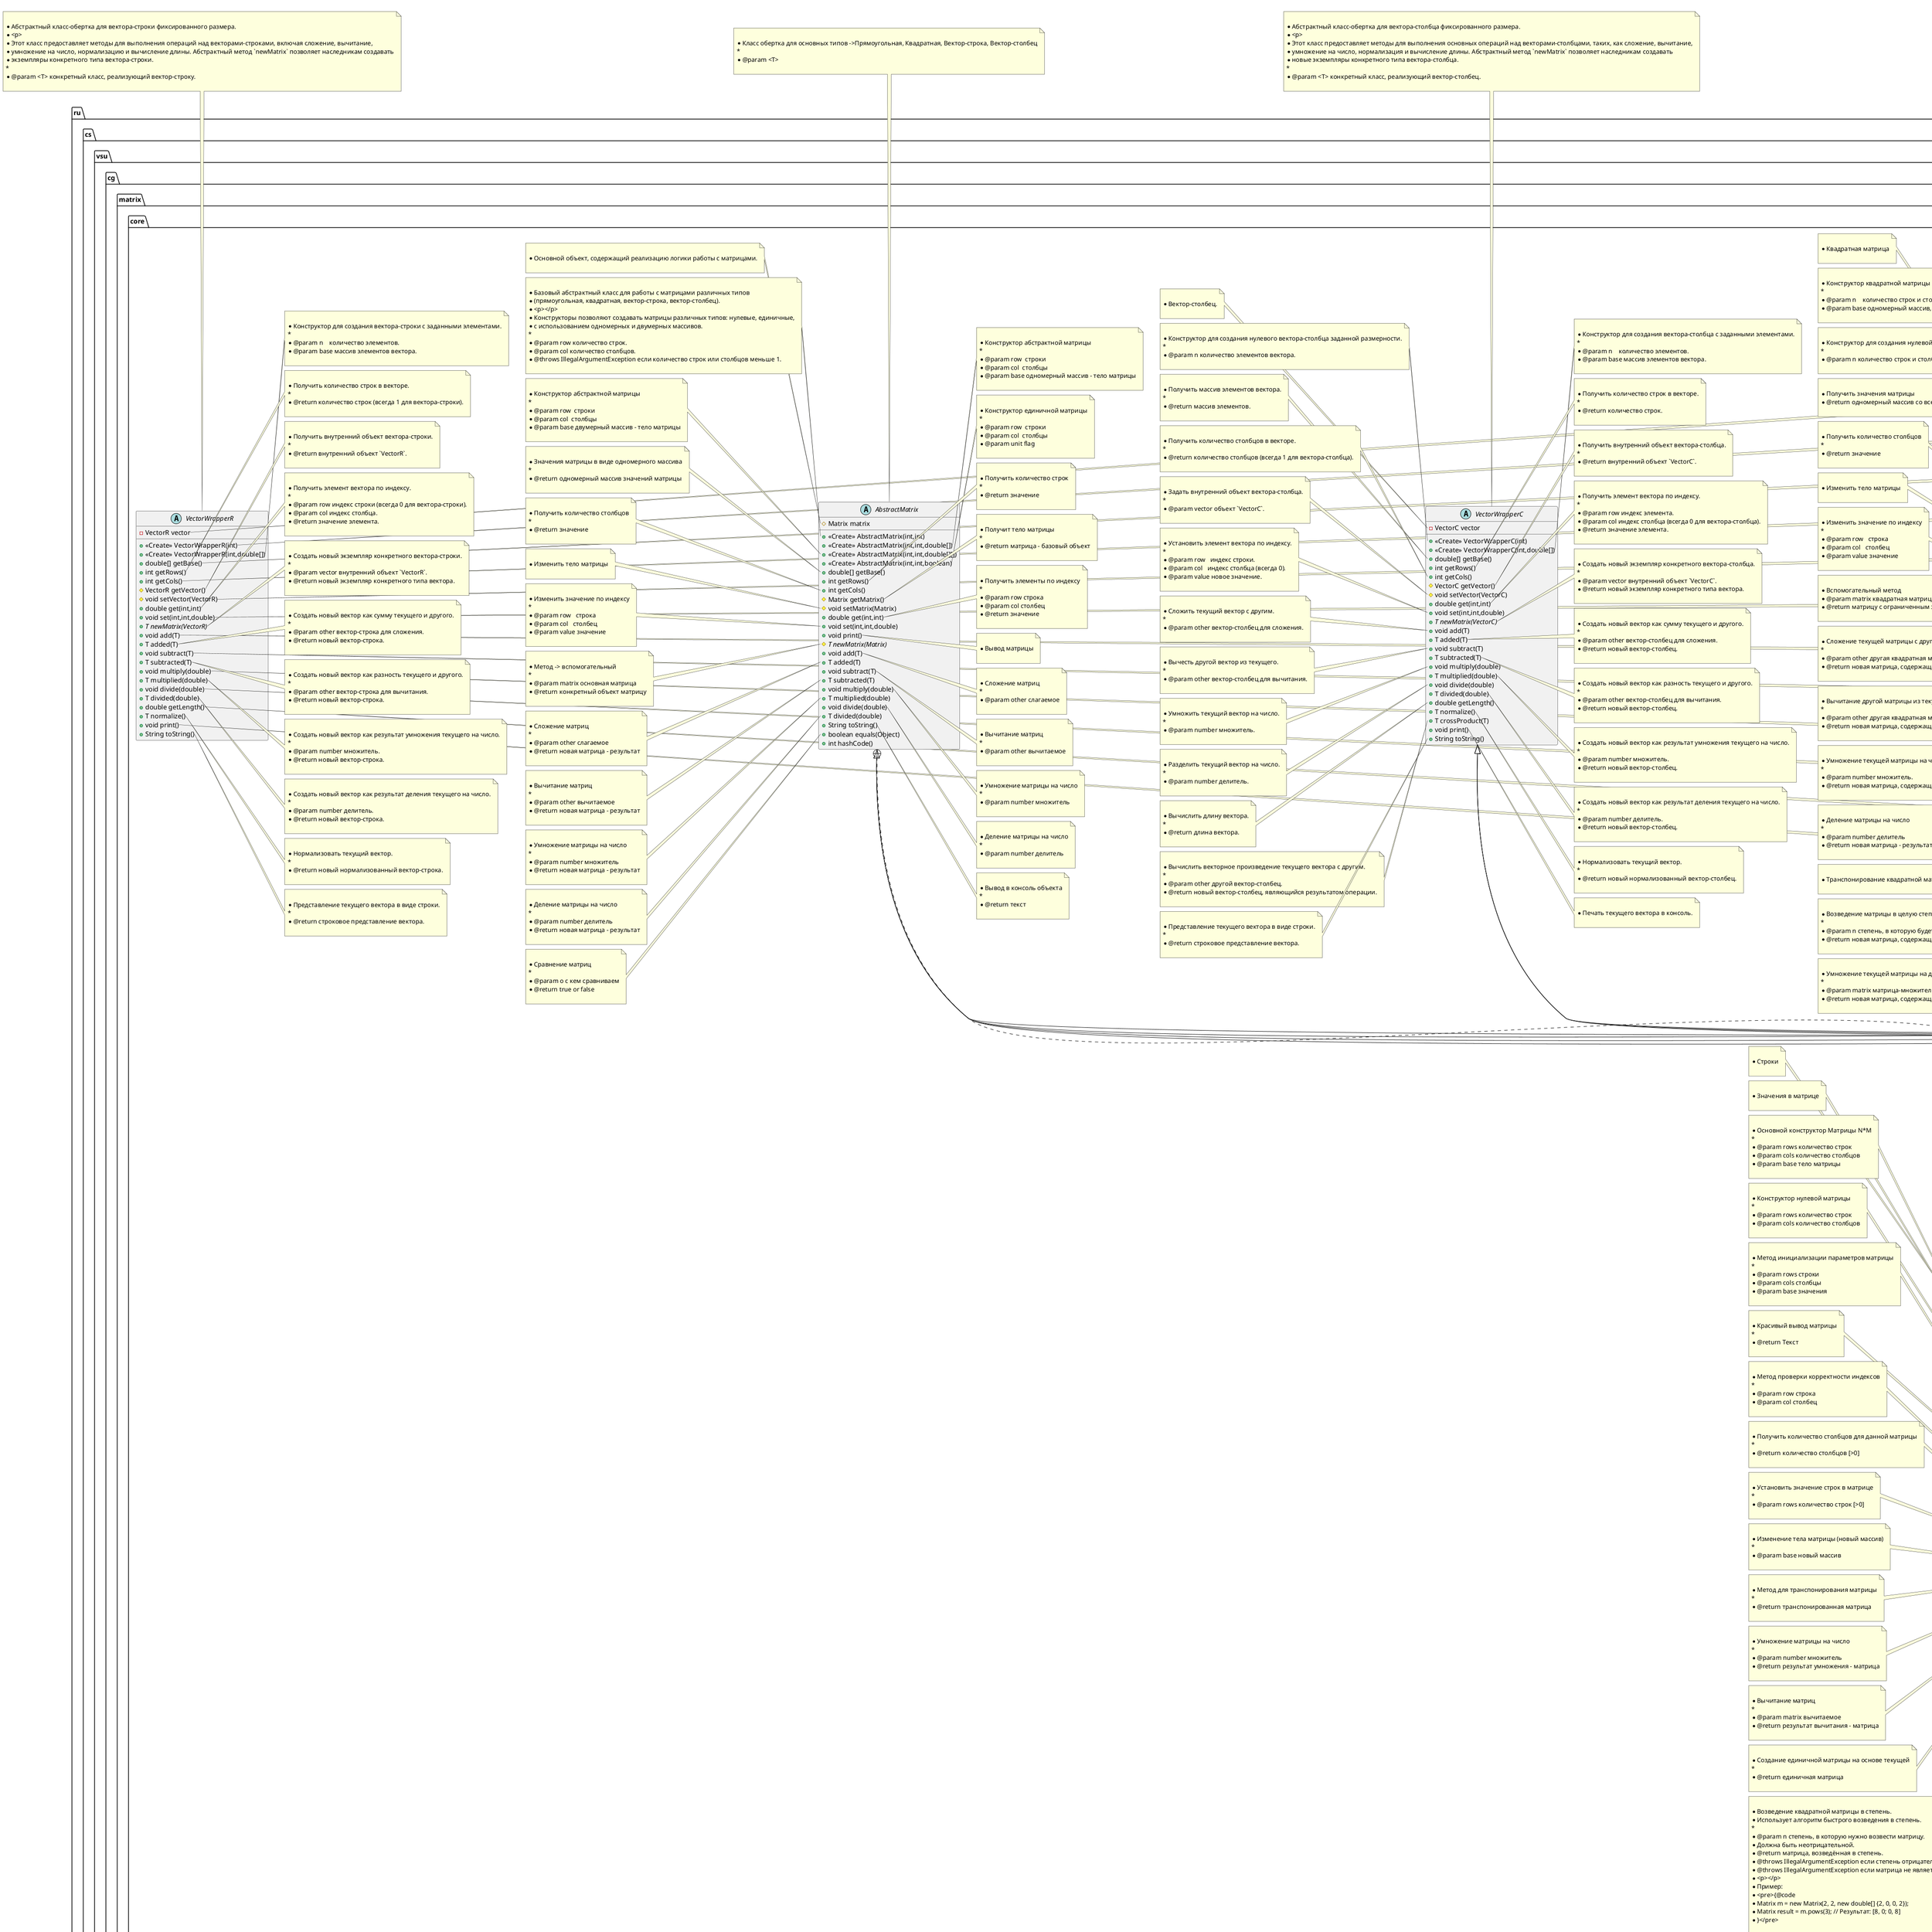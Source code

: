 @startuml
class ru.cs.vsu.cg.matrix.typesMatrix.Matrix2D {
+ <<Create>> Matrix2D(double[][])
+ <<Create>> Matrix2D(double[])
+ <<Create>> Matrix2D()
+ <<Create>> Matrix2D(boolean)
# Matrix2D newMatrix(SquareMatrix)
}
note top of ru.cs.vsu.cg.matrix.typesMatrix.Matrix2D

 * Класс для работы с матрицами размером 2x2.
 * <p>
 * Этот класс представляет собой матрицу размером 2x2. Он позволяет создавать матрицы с различными типами данных,
 * а также предоставляет методы для работы с ними.
 
end note

note left of ru.cs.vsu.cg.matrix.typesMatrix.Matrix2D::Matrix2D(double[][])

     * Конструктор для создания матрицы 2x2 из двумерного массива.
     *
     * @param base двумерный массив, представляющий значения матрицы 2x2.
     
end note
note right of ru.cs.vsu.cg.matrix.typesMatrix.Matrix2D::Matrix2D(double[])

     * Конструктор для создания матрицы 2x2 из одномерного массива.
     *
     * @param base одномерный массив, представляющий значения матрицы 2x2.
     
end note
note left of ru.cs.vsu.cg.matrix.typesMatrix.Matrix2D::Matrix2D()

     * Конструктор для создания нулевой матрицы 2x2.
     
end note
note right of ru.cs.vsu.cg.matrix.typesMatrix.Matrix2D::Matrix2D(boolean)

     * Конструктор для создания единичной матрицы 2x2.
     *
     * @param unit если true, создаётся единичная матрица, если false — нулевая.
     
end note
note left of ru.cs.vsu.cg.matrix.typesMatrix.Matrix2D::newMatrix(SquareMatrix)

     * Метод для создания нового объекта Matrix2D на основе SquareMatrix.
     *
     * @param matrix квадратная матрица.
     * @return новый объект Matrix2D.
     
end note

abstract class ru.cs.vsu.cg.matrix.core.VectorWrapperR {
- VectorR vector
+ <<Create>> VectorWrapperR(int)
+ <<Create>> VectorWrapperR(int,double[])
+ double[] getBase()
+ int getRows()
+ int getCols()
# VectorR getVector()
# void setVector(VectorR)
+ double get(int,int)
+ void set(int,int,double)
+ {abstract}T newMatrix(VectorR)
+ void add(T)
+ T added(T)
+ void subtract(T)
+ T subtracted(T)
+ void multiply(double)
+ T multiplied(double)
+ void divide(double)
+ T divided(double)
+ double getLength()
+ T normalize()
+ void print()
+ String toString()
}
note top of ru.cs.vsu.cg.matrix.core.VectorWrapperR

 * Абстрактный класс-обертка для вектора-строки фиксированного размера.
 * <p>
 * Этот класс предоставляет методы для выполнения операций над векторами-строками, включая сложение, вычитание,
 * умножение на число, нормализацию и вычисление длины. Абстрактный метод `newMatrix` позволяет наследникам создавать
 * экземпляры конкретного типа вектора-строки.
 *
 * @param <T> конкретный класс, реализующий вектор-строку.
 
end note

note left of ru.cs.vsu.cg.matrix.core.VectorWrapperR::vector

     * Вектор-строка.
     
end note

note left of ru.cs.vsu.cg.matrix.core.VectorWrapperR::VectorWrapperR(int)

     * Конструктор для создания нулевого вектора-строки заданной размерности.
     *
     * @param n количество элементов вектора.
     
end note
note right of ru.cs.vsu.cg.matrix.core.VectorWrapperR::VectorWrapperR(int,double[])

     * Конструктор для создания вектора-строки с заданными элементами.
     *
     * @param n    количество элементов.
     * @param base массив элементов вектора.
     
end note
note left of ru.cs.vsu.cg.matrix.core.VectorWrapperR::getBase()

     * Получить массив элементов вектора.
     *
     * @return массив элементов.
     
end note
note right of ru.cs.vsu.cg.matrix.core.VectorWrapperR::getRows()

     * Получить количество строк в векторе.
     *
     * @return количество строк (всегда 1 для вектора-строки).
     
end note
note left of ru.cs.vsu.cg.matrix.core.VectorWrapperR::getCols()

     * Получить количество столбцов в векторе.
     *
     * @return количество столбцов.
     
end note
note right of ru.cs.vsu.cg.matrix.core.VectorWrapperR::getVector()

     * Получить внутренний объект вектора-строки.
     *
     * @return внутренний объект `VectorR`.
     
end note
note left of ru.cs.vsu.cg.matrix.core.VectorWrapperR::setVector(VectorR)

     * Установить внутренний объект вектора-строки.
     *
     * @param vector объект `VectorR`.
     
end note
note right of ru.cs.vsu.cg.matrix.core.VectorWrapperR::get(int,int)

     * Получить элемент вектора по индексу.
     *
     * @param row индекс строки (всегда 0 для вектора-строки).
     * @param col индекс столбца.
     * @return значение элемента.
     
end note
note left of ru.cs.vsu.cg.matrix.core.VectorWrapperR::set(int,int,double)

     * Установить элемент вектора по индексу.
     *
     * @param row   индекс строки (всегда 0 для вектора-строки).
     * @param col   индекс столбца.
     * @param value новое значение.
     
end note
note right of ru.cs.vsu.cg.matrix.core.VectorWrapperR::newMatrix(VectorR)

     * Создать новый экземпляр конкретного вектора-строки.
     *
     * @param vector внутренний объект `VectorR`.
     * @return новый экземпляр конкретного типа вектора.
     
end note
note left of ru.cs.vsu.cg.matrix.core.VectorWrapperR::add(T)

     * Сложить текущий вектор с другим.
     *
     * @param other вектор-строка для сложения.
     
end note
note right of ru.cs.vsu.cg.matrix.core.VectorWrapperR::added(T)

     * Создать новый вектор как сумму текущего и другого.
     *
     * @param other вектор-строка для сложения.
     * @return новый вектор-строка.
     
end note
note left of ru.cs.vsu.cg.matrix.core.VectorWrapperR::subtract(T)

     * Вычесть другой вектор из текущего.
     *
     * @param other вектор-строка для вычитания.
     
end note
note right of ru.cs.vsu.cg.matrix.core.VectorWrapperR::subtracted(T)

     * Создать новый вектор как разность текущего и другого.
     *
     * @param other вектор-строка для вычитания.
     * @return новый вектор-строка.
     
end note
note left of ru.cs.vsu.cg.matrix.core.VectorWrapperR::multiply(double)

     * Умножить текущий вектор на число.
     *
     * @param number множитель.
     
end note
note right of ru.cs.vsu.cg.matrix.core.VectorWrapperR::multiplied(double)

     * Создать новый вектор как результат умножения текущего на число.
     *
     * @param number множитель.
     * @return новый вектор-строка.
     
end note
note left of ru.cs.vsu.cg.matrix.core.VectorWrapperR::divide(double)

     * Разделить текущий вектор на число.
     *
     * @param number делитель.
     
end note
note right of ru.cs.vsu.cg.matrix.core.VectorWrapperR::divided(double)

     * Создать новый вектор как результат деления текущего на число.
     *
     * @param number делитель.
     * @return новый вектор-строка.
     
end note
note left of ru.cs.vsu.cg.matrix.core.VectorWrapperR::getLength()

     * Вычислить длину вектора.
     *
     * @return длина вектора.
     
end note
note right of ru.cs.vsu.cg.matrix.core.VectorWrapperR::normalize()

     * Нормализовать текущий вектор.
     *
     * @return новый нормализованный вектор-строка.
     
end note
note left of ru.cs.vsu.cg.matrix.core.VectorWrapperR::print()

     * Печать текущего вектора в консоль.
     
end note
note right of ru.cs.vsu.cg.matrix.core.VectorWrapperR::toString()

     * Представление текущего вектора в виде строки.
     *
     * @return строковое представление вектора.
     
end note

class ru.cs.vsu.cg.matrix.types.SquareMatrix {
+ <<Create>> SquareMatrix(int,double[])
+ <<Create>> SquareMatrix(int,double[][])
+ <<Create>> SquareMatrix(int)
+ <<Create>> SquareMatrix(int,boolean)
# <<Create>> SquareMatrix(Matrix)
+ void transpose()
+ SquareMatrix transposed()
+ void pow(int)
+ SquareMatrix pows(int)
+ void multiply(SquareMatrix)
+ SquareMatrix multiplied(SquareMatrix)
+ VectorC multiplied(VectorC)
+ RecMatrix multiplied(RecMatrix)
- void validateSquare(int,int)
# SquareMatrix newMatrix(Matrix)
}
note top of ru.cs.vsu.cg.matrix.types.SquareMatrix

 * Класс для работы с квадратными матрицами.
 * <p>
 * Квадратная матрица — это матрица, у которой количество строк равно количеству столбцов.
 * Этот класс предоставляет операции, такие как транспонирование, умножение, возведение в степень.
 
end note

note left of ru.cs.vsu.cg.matrix.types.SquareMatrix::SquareMatrix(int,double[])

     * Конструктор квадратной матрицы с элементами из одномерного массива.
     *
     * @param n    количество строк и столбцов.
     * @param base тело матрицы (одномерный массив).
     
end note
note right of ru.cs.vsu.cg.matrix.types.SquareMatrix::SquareMatrix(int,double[][])

     * Конструктор квадратной матрицы с элементами из двумерного массива.
     *
     * @param n    количество строк и столбцов.
     * @param base тело матрицы (двумерный массив).
     
end note
note left of ru.cs.vsu.cg.matrix.types.SquareMatrix::SquareMatrix(int)

     * Конструктор нулевой квадратной матрицы.
     *
     * @param n количество строк и столбцов.
     
end note
note right of ru.cs.vsu.cg.matrix.types.SquareMatrix::SquareMatrix(int,boolean)

     * Конструктор единичной квадратной матрицы.
     *
     * @param n    количество строк и столбцов.
     * @param unit если true, создается единичная матрица.
     
end note
note left of ru.cs.vsu.cg.matrix.types.SquareMatrix::SquareMatrix(Matrix)

     * Конструктор квадратной матрицы на основе общей матрицы.
     *
     * @param matrix общая матрица.
     * @throws IllegalArgumentException если переданная матрица не квадратная.
     
end note
note right of ru.cs.vsu.cg.matrix.types.SquareMatrix::transpose()

     * Транспонирует текущую матрицу.
     
end note
note left of ru.cs.vsu.cg.matrix.types.SquareMatrix::transposed()

     * Создает транспонированную копию текущей матрицы.
     *
     * @return новая транспонированная квадратная матрица.
     
end note
note right of ru.cs.vsu.cg.matrix.types.SquareMatrix::pow(int)

     * Возводит текущую матрицу в степень.
     *
     * @param n степень.
     
end note
note left of ru.cs.vsu.cg.matrix.types.SquareMatrix::pows(int)

     * Создает новую матрицу, возведенную в заданную степень.
     *
     * @param n степень.
     * @return новая квадратная матрица.
     
end note
note right of ru.cs.vsu.cg.matrix.types.SquareMatrix::multiply(SquareMatrix)

     * Умножает текущую матрицу на другую квадратную матрицу.
     *
     * @param matrix матрица-множитель.
     
end note
note left of ru.cs.vsu.cg.matrix.types.SquareMatrix::multiplied(SquareMatrix)

     * Создает новую матрицу как результат умножения текущей на другую квадратную матрицу.
     *
     * @param matrix матрица-множитель.
     * @return новая квадратная матрица.
     
end note
note right of ru.cs.vsu.cg.matrix.types.SquareMatrix::multiplied(VectorC)

     * Умножает текущую матрицу на вектор-столбец.
     *
     * @param vector вектор-множитель.
     * @return результат в виде нового вектора-столбца.
     
end note
note left of ru.cs.vsu.cg.matrix.types.SquareMatrix::multiplied(RecMatrix)

     * Умножает текущую матрицу на прямоугольную матрицу.
     *
     * @param matrix матрица-множитель.
     * @return новая прямоугольная матрица.
     
end note
note right of ru.cs.vsu.cg.matrix.types.SquareMatrix::validateSquare(int,int)

     * Проверяет, что матрица квадратная.
     *
     * @param row количество строк.
     * @param col количество столбцов.
     * @throws IllegalArgumentException если матрица не квадратная или является вектором.
     
end note
note left of ru.cs.vsu.cg.matrix.types.SquareMatrix::newMatrix(Matrix)

     * Создает новую квадратную матрицу на основе базовой матрицы.
     *
     * @param matrix базовая матрица.
     * @return новая квадратная матрица.
     
end note

class ru.cs.vsu.cg.matrix.types.RecMatrix {
+ <<Create>> RecMatrix(int,int)
# <<Create>> RecMatrix(Matrix)
+ <<Create>> RecMatrix(int,int,double[])
+ <<Create>> RecMatrix(int,int,double[][])
- void validateNonSquare(int,int)
+ void transpose()
+ RecMatrix transposed()
+ void multiply(RecMatrix)
+ RecMatrix multiplied(RecMatrix)
+ RecMatrix multiplied(SquareMatrix)
+ VectorC multiplied(VectorC)
# RecMatrix newMatrix(Matrix)
}
note top of ru.cs.vsu.cg.matrix.types.RecMatrix

 * Класс для работы с прямоугольными матрицами.
 * <p>
 * Прямоугольная матрица — это матрица, у которой количество строк не равно количеству столбцов.
 * Этот класс предоставляет базовые операции, такие как транспонирование, умножение и создание новых матриц.
 
end note

note left of ru.cs.vsu.cg.matrix.types.RecMatrix::RecMatrix(int,int)

     * Конструктор для создания нулевой прямоугольной матрицы заданных размеров.
     *
     * @param row количество строк.
     * @param col количество столбцов.
     * @throws IllegalArgumentException если размеры матрицы не соответствуют требованиям.
     
end note
note right of ru.cs.vsu.cg.matrix.types.RecMatrix::RecMatrix(Matrix)

     * Конструктор для создания прямоугольной матрицы на основе общей матрицы.
     *
     * @param matrix общая матрица.
     * @throws IllegalArgumentException если размеры матрицы не соответствуют требованиям.
     
end note
note left of ru.cs.vsu.cg.matrix.types.RecMatrix::RecMatrix(int,int,double[])

     * Конструктор для создания прямоугольной матрицы с элементами из одномерного массива.
     *
     * @param row  количество строк.
     * @param col  количество столбцов.
     * @param base массив элементов (одномерный).
     * @throws IllegalArgumentException если размеры матрицы не соответствуют требованиям.
     
end note
note right of ru.cs.vsu.cg.matrix.types.RecMatrix::RecMatrix(int,int,double[][])

     * Конструктор для создания прямоугольной матрицы с элементами из двумерного массива.
     *
     * @param row  количество строк.
     * @param col  количество столбцов.
     * @param base массив элементов (двумерный).
     * @throws IllegalArgumentException если размеры матрицы не соответствуют требованиям.
     
end note
note left of ru.cs.vsu.cg.matrix.types.RecMatrix::validateNonSquare(int,int)

     * Проверяет, что размеры матрицы соответствуют требованиям для прямоугольной матрицы.
     *
     * @param row количество строк.
     * @param col количество столбцов.
     * @throws IllegalArgumentException если матрица является вектором или квадратной.
     
end note
note right of ru.cs.vsu.cg.matrix.types.RecMatrix::transpose()

     * Транспонирует текущую матрицу.
     
end note
note left of ru.cs.vsu.cg.matrix.types.RecMatrix::transposed()

     * Создает транспонированную копию текущей матрицы.
     *
     * @return новая транспонированная прямоугольная матрица.
     
end note
note right of ru.cs.vsu.cg.matrix.types.RecMatrix::multiply(RecMatrix)

     * Перемножает текущую матрицу с другой прямоугольной матрицей.
     *
     * @param matrix другая прямоугольная матрица.
     
end note
note left of ru.cs.vsu.cg.matrix.types.RecMatrix::multiplied(RecMatrix)

     * Создает новую матрицу как результат умножения текущей на другую прямоугольную матрицу.
     *
     * @param matrix другая прямоугольная матрица.
     * @return новая прямоугольная матрица.
     
end note
note right of ru.cs.vsu.cg.matrix.types.RecMatrix::multiplied(SquareMatrix)

     * Умножает текущую матрицу на квадратную матрицу.
     *
     * @param matrix квадратная матрица.
     * @return новая прямоугольная матрица.
     
end note
note left of ru.cs.vsu.cg.matrix.types.RecMatrix::multiplied(VectorC)

     * Умножает текущую матрицу на вектор-столбец.
     *
     * @param vector вектор-столбец.
     * @return новый вектор-столбец.
     
end note
note right of ru.cs.vsu.cg.matrix.types.RecMatrix::newMatrix(Matrix)

     * Создает новую прямоугольную матрицу на основе базовой матрицы.
     *
     * @param matrix базовая матрица.
     * @return новая прямоугольная матрица.
     
end note

abstract class ru.cs.vsu.cg.matrix.core.VectorWrapperC {
- VectorC vector
+ <<Create>> VectorWrapperC(int)
+ <<Create>> VectorWrapperC(int,double[])
+ double[] getBase()
+ int getRows()
+ int getCols()
# VectorC getVector()
# void setVector(VectorC)
+ double get(int,int)
+ void set(int,int,double)
+ {abstract}T newMatrix(VectorC)
+ void add(T)
+ T added(T)
+ void subtract(T)
+ T subtracted(T)
+ void multiply(double)
+ T multiplied(double)
+ void divide(double)
+ T divided(double)
+ double getLength()
+ T normalize()
+ T crossProduct(T)
+ void print()
+ String toString()
}
note top of ru.cs.vsu.cg.matrix.core.VectorWrapperC

 * Абстрактный класс-обертка для вектора-столбца фиксированного размера.
 * <p>
 * Этот класс предоставляет методы для выполнения основных операций над векторами-столбцами, таких, как сложение, вычитание,
 * умножение на число, нормализация и вычисление длины. Абстрактный метод `newMatrix` позволяет наследникам создавать
 * новые экземпляры конкретного типа вектора-столбца.
 *
 * @param <T> конкретный класс, реализующий вектор-столбец.
 
end note

note left of ru.cs.vsu.cg.matrix.core.VectorWrapperC::vector

     * Вектор-столбец.
     
end note

note left of ru.cs.vsu.cg.matrix.core.VectorWrapperC::VectorWrapperC(int)

     * Конструктор для создания нулевого вектора-столбца заданной размерности.
     *
     * @param n количество элементов вектора.
     
end note
note right of ru.cs.vsu.cg.matrix.core.VectorWrapperC::VectorWrapperC(int,double[])

     * Конструктор для создания вектора-столбца с заданными элементами.
     *
     * @param n    количество элементов.
     * @param base массив элементов вектора.
     
end note
note left of ru.cs.vsu.cg.matrix.core.VectorWrapperC::getBase()

     * Получить массив элементов вектора.
     *
     * @return массив элементов.
     
end note
note right of ru.cs.vsu.cg.matrix.core.VectorWrapperC::getRows()

     * Получить количество строк в векторе.
     *
     * @return количество строк.
     
end note
note left of ru.cs.vsu.cg.matrix.core.VectorWrapperC::getCols()

     * Получить количество столбцов в векторе.
     *
     * @return количество столбцов (всегда 1 для вектора-столбца).
     
end note
note right of ru.cs.vsu.cg.matrix.core.VectorWrapperC::getVector()

     * Получить внутренний объект вектора-столбца.
     *
     * @return внутренний объект `VectorC`.
     
end note
note left of ru.cs.vsu.cg.matrix.core.VectorWrapperC::setVector(VectorC)

     * Задать внутренний объект вектора-столбца.
     *
     * @param vector объект `VectorC`.
     
end note
note right of ru.cs.vsu.cg.matrix.core.VectorWrapperC::get(int,int)

     * Получить элемент вектора по индексу.
     *
     * @param row индекс элемента.
     * @param col индекс столбца (всегда 0 для вектора-столбца).
     * @return значение элемента.
     
end note
note left of ru.cs.vsu.cg.matrix.core.VectorWrapperC::set(int,int,double)

     * Установить элемент вектора по индексу.
     *
     * @param row   индекс строки.
     * @param col   индекс столбца (всегда 0).
     * @param value новое значение.
     
end note
note right of ru.cs.vsu.cg.matrix.core.VectorWrapperC::newMatrix(VectorC)

     * Создать новый экземпляр конкретного вектора-столбца.
     *
     * @param vector внутренний объект `VectorC`.
     * @return новый экземпляр конкретного типа вектора.
     
end note
note left of ru.cs.vsu.cg.matrix.core.VectorWrapperC::add(T)

     * Сложить текущий вектор с другим.
     *
     * @param other вектор-столбец для сложения.
     
end note
note right of ru.cs.vsu.cg.matrix.core.VectorWrapperC::added(T)

     * Создать новый вектор как сумму текущего и другого.
     *
     * @param other вектор-столбец для сложения.
     * @return новый вектор-столбец.
     
end note
note left of ru.cs.vsu.cg.matrix.core.VectorWrapperC::subtract(T)

     * Вычесть другой вектор из текущего.
     *
     * @param other вектор-столбец для вычитания.
     
end note
note right of ru.cs.vsu.cg.matrix.core.VectorWrapperC::subtracted(T)

     * Создать новый вектор как разность текущего и другого.
     *
     * @param other вектор-столбец для вычитания.
     * @return новый вектор-столбец.
     
end note
note left of ru.cs.vsu.cg.matrix.core.VectorWrapperC::multiply(double)

     * Умножить текущий вектор на число.
     *
     * @param number множитель.
     
end note
note right of ru.cs.vsu.cg.matrix.core.VectorWrapperC::multiplied(double)

     * Создать новый вектор как результат умножения текущего на число.
     *
     * @param number множитель.
     * @return новый вектор-столбец.
     
end note
note left of ru.cs.vsu.cg.matrix.core.VectorWrapperC::divide(double)

     * Разделить текущий вектор на число.
     *
     * @param number делитель.
     
end note
note right of ru.cs.vsu.cg.matrix.core.VectorWrapperC::divided(double)

     * Создать новый вектор как результат деления текущего на число.
     *
     * @param number делитель.
     * @return новый вектор-столбец.
     
end note
note left of ru.cs.vsu.cg.matrix.core.VectorWrapperC::getLength()

     * Вычислить длину вектора.
     *
     * @return длина вектора.
     
end note
note right of ru.cs.vsu.cg.matrix.core.VectorWrapperC::normalize()

     * Нормализовать текущий вектор.
     *
     * @return новый нормализованный вектор-столбец.
     
end note
note left of ru.cs.vsu.cg.matrix.core.VectorWrapperC::crossProduct(T)

     * Вычислить векторное произведение текущего вектора с другим.
     *
     * @param other другой вектор-столбец.
     * @return новый вектор-столбец, являющийся результатом операции.
     
end note
note right of ru.cs.vsu.cg.matrix.core.VectorWrapperC::print()

     * Печать текущего вектора в консоль.
     
end note
note left of ru.cs.vsu.cg.matrix.core.VectorWrapperC::toString()

     * Представление текущего вектора в виде строки.
     *
     * @return строковое представление вектора.
     
end note

abstract class ru.cs.vsu.cg.matrix.core.MatrixWrapper {
~ SquareMatrix matrix
+ <<Create>> MatrixWrapper(int,double[])
+ <<Create>> MatrixWrapper(int,double[][])
+ <<Create>> MatrixWrapper(int)
+ <<Create>> MatrixWrapper(int,boolean)
+ double[] getBase()
+ int getRows()
+ int getCols()
# SquareMatrix getMatrix()
# void setMatrix(SquareMatrix)
+ double get(int,int)
+ void set(int,int,double)
+ void print()
# {abstract}T newMatrix(SquareMatrix)
+ void add(T)
+ T added(T)
+ void subtract(T)
+ T subtracted(T)
+ void multiply(double)
+ T multiplied(double)
+ void divide(double)
+ T divided(double)
+ String toString()
+ void transpose()
+ T transposed()
+ T pows(int)
+ void pow(int)
+ void multiply(T)
+ T multiplied(T)
+ E multiplied(E)
}
note top of ru.cs.vsu.cg.matrix.core.MatrixWrapper

 * Класс обертка для квадратных матриц заданного размера.
 *<p>
 * Этот класс предоставляет методы для выполнения различных операций над квадратными матрицами,
 * таких как сложение, вычитание, умножение, транспонирование и возведение в степень.
 * Абстрактный метод `newMatrix` позволяет создать новые экземпляры матрицы
 * через наследников, обеспечивая поддержку конкретных реализаций.
 *
 * @param <T> конкретный класс квадратной матрицы с заданным размером.
 * @param <E> конкретный класс вектора-столбца с заданным размером.
 
end note

note left of ru.cs.vsu.cg.matrix.core.MatrixWrapper::matrix

     * Квадратная матрица
     
end note

note left of ru.cs.vsu.cg.matrix.core.MatrixWrapper::MatrixWrapper(int,double[])

     * Конструктор квадратной матрицы из одномерного массива значений.
     *
     * @param n    количество строк и столбцов.
     * @param base одномерный массив, содержащий элементы матрицы.
     
end note
note right of ru.cs.vsu.cg.matrix.core.MatrixWrapper::MatrixWrapper(int,double[][])

     * Конструктор квадратной матрицы из двумерного массива значений.
     *
     * @param n    количество строк и столбцов.
     * @param base двумерный массив, содержащий элементы матрицы.
     
end note
note left of ru.cs.vsu.cg.matrix.core.MatrixWrapper::MatrixWrapper(int)

     * Конструктор для создания нулевой квадратной матрицы.
     *
     * @param n количество строк и столбцов.
     
end note
note right of ru.cs.vsu.cg.matrix.core.MatrixWrapper::MatrixWrapper(int,boolean)

     * Конструктор для создания единичной квадратной матрицы.
     *
     * @param n    количество строк и столбцов.
     * @param unit флаг, определяющий создание единичной матрицы (true) или нулевой (false).
     
end note
note left of ru.cs.vsu.cg.matrix.core.MatrixWrapper::getBase()

     * Получить значения матрицы
     * @return одномерный массив со всеми значениями матрицы
     
end note
note right of ru.cs.vsu.cg.matrix.core.MatrixWrapper::getRows()

     * Получить количество строк
     *
     * @return значение
     
end note
note left of ru.cs.vsu.cg.matrix.core.MatrixWrapper::getCols()

     * Получить количество столбцов
     *
     * @return значение
     
end note
note right of ru.cs.vsu.cg.matrix.core.MatrixWrapper::getMatrix()

     * Получит тело матрицы
     *
     * @return матрица - базовый объект
     
end note
note left of ru.cs.vsu.cg.matrix.core.MatrixWrapper::setMatrix(SquareMatrix)

     * Изменить тело матрицы
     
end note
note right of ru.cs.vsu.cg.matrix.core.MatrixWrapper::get(int,int)

     * Получить элементы по индексу
     *
     * @param row строка
     * @param col столбец
     * @return значение
     
end note
note left of ru.cs.vsu.cg.matrix.core.MatrixWrapper::set(int,int,double)

     * Изменить значение по индексу
     *
     * @param row   строка
     * @param col   столбец
     * @param value значение
     
end note
note right of ru.cs.vsu.cg.matrix.core.MatrixWrapper::print()

     * Вывод матрицы
     
end note
note left of ru.cs.vsu.cg.matrix.core.MatrixWrapper::newMatrix(SquareMatrix)

     * Вспомогательный метод
     * @param matrix квадратная матрица
     * @return матрицу с ограниченным значением
     
end note
note right of ru.cs.vsu.cg.matrix.core.MatrixWrapper::add(T)

     * Сложение матриц
     *
     * @param other слагаемое
     
end note
note left of ru.cs.vsu.cg.matrix.core.MatrixWrapper::added(T)

     * Сложение текущей матрицы с другой матрицей.
     *
     * @param other другая квадратная матрица.
     * @return новая матрица, содержащая результат сложения.
     
end note
note right of ru.cs.vsu.cg.matrix.core.MatrixWrapper::subtract(T)

     * Вычитание матриц
     *
     * @param other вычитаемое
     
end note
note left of ru.cs.vsu.cg.matrix.core.MatrixWrapper::subtracted(T)

     * Вычитание другой матрицы из текущей.
     *
     * @param other другая квадратная матрица.
     * @return новая матрица, содержащая результат вычитания.
     
end note
note right of ru.cs.vsu.cg.matrix.core.MatrixWrapper::multiply(double)

     * Умножение матрицы на число
     *
     * @param number множитель
     
end note
note left of ru.cs.vsu.cg.matrix.core.MatrixWrapper::multiplied(double)

     * Умножение текущей матрицы на число.
     *
     * @param number множитель.
     * @return новая матрица, содержащая результат умножения.
     
end note
note right of ru.cs.vsu.cg.matrix.core.MatrixWrapper::divide(double)

     * Деление матрицы на число
     *
     * @param number делитель
     
end note
note left of ru.cs.vsu.cg.matrix.core.MatrixWrapper::divided(double)

     * Деление матрицы на число
     *
     * @param number делитель
     * @return новая матрица - результат
     
end note
note right of ru.cs.vsu.cg.matrix.core.MatrixWrapper::toString()

     * Вывод в консоль объекта
     *
     * @return текст
     
end note
note left of ru.cs.vsu.cg.matrix.core.MatrixWrapper::transpose()

     * Транспонирование квадратной матрицы
     
end note
note right of ru.cs.vsu.cg.matrix.core.MatrixWrapper::transposed()

     * Транспонирование текущей матрицы.
     *
     * @return новая матрица, которая является транспонированной версией текущей.
     
end note
note left of ru.cs.vsu.cg.matrix.core.MatrixWrapper::pows(int)

     * Возведение матрицы в целую степень.
     *
     * @param n степень, в которую будет возведена матрица.
     * @return новая матрица, содержащая результат операции.
     
end note
note right of ru.cs.vsu.cg.matrix.core.MatrixWrapper::multiply(T)

     * Умножение квадратной матрицы
     *
     * @param matrix матрица-множитель
     
end note
note left of ru.cs.vsu.cg.matrix.core.MatrixWrapper::multiplied(T)

     * Умножение текущей матрицы на другую матрицу.
     *
     * @param matrix матрица-множитель.
     * @return новая матрица, содержащая результат умножения.
     
end note
note right of ru.cs.vsu.cg.matrix.core.MatrixWrapper::multiplied(E)

     * Умножение квадратной матрицы на вектор-столбец
     *
     * @param vector вектор-множитель
     * @return вектор-столбец
     
end note

class ru.cs.vsu.cg.matrix.types.VectorC {
+ <<Create>> VectorC(int)
+ <<Create>> VectorC(int,double[])
# <<Create>> VectorC(Matrix)
+ RecMatrix multiplied(VectorR)
+ VectorC normalize()
+ double getLength()
+ VectorC crossProduct(VectorC)
- void validateColumnVector(int)
# VectorC newMatrix(Matrix)
}
note top of ru.cs.vsu.cg.matrix.types.VectorC

 * Класс для работы с векторами-столбцами.
 * <p>
 * Вектор-столбец — это матрица размером N×1. Этот класс предоставляет методы нормализации,
 * вычисления длины и операций с другими векторами.
 
end note

note left of ru.cs.vsu.cg.matrix.types.VectorC::VectorC(int)

     * Создает нулевой вектор-столбец заданной длины.
     *
     * @param n количество элементов (длина вектора).
     
end note
note right of ru.cs.vsu.cg.matrix.types.VectorC::VectorC(int,double[])

     * Создает вектор-столбец с элементами из одномерного массива.
     *
     * @param n    количество элементов (длина вектора).
     * @param base массив элементов вектора.
     
end note
note left of ru.cs.vsu.cg.matrix.types.VectorC::VectorC(Matrix)

     * Создает вектор-столбец на основе общей матрицы.
     *
     * @param matrix базовая матрица.
     * @throws IllegalArgumentException если базовая матрица не имеет 1 столбец.
     
end note
note right of ru.cs.vsu.cg.matrix.types.VectorC::multiplied(VectorR)

     * Умножение текущего вектора-столбца на вектор-строку.
     *
     * @param vector вектор-строка (VectorR).
     * @return результат умножения в виде прямоугольной матрицы.
     
end note
note left of ru.cs.vsu.cg.matrix.types.VectorC::normalize()

     * Нормализация вектора (приведение длины к единице).
     *
     * @return нормализованный вектор-столбец.
     
end note
note right of ru.cs.vsu.cg.matrix.types.VectorC::getLength()

     * Вычисление длины (нормы) вектора.
     *
     * @return длина вектора.
     
end note
note left of ru.cs.vsu.cg.matrix.types.VectorC::crossProduct(VectorC)

     * Векторное произведение текущего вектора с другим вектором-столбцом.
     *
     * @param vector другой вектор-столбец.
     * @return результат в виде нового вектора-столбца.
     * @throws IllegalArgumentException если размеры векторов не соответствуют для операции.
     
end note
note right of ru.cs.vsu.cg.matrix.types.VectorC::validateColumnVector(int)

     * Проверяет, что матрица является вектором-столбцом.
     *
     * @param col количество столбцов.
     * @throws IllegalArgumentException если количество столбцов не равно 1.
     
end note
note left of ru.cs.vsu.cg.matrix.types.VectorC::newMatrix(Matrix)

     * Создает новый вектор-столбец на основе базовой матрицы.
     *
     * @param matrix базовая матрица.
     * @return новый вектор-столбец.
     
end note

class ru.cs.vsu.cg.matrix.typesVectors.Vector2C {
+ <<Create>> Vector2C()
+ <<Create>> Vector2C(double[])
+ Vector2C newMatrix(VectorC)
}
note top of ru.cs.vsu.cg.matrix.typesVectors.Vector2C

 * Вектор размерности 2 (двумерный).
 * <p>
 * Этот класс представляет собой вектор-столбец с двумя элементами. Он расширяет базовый функционал класса VectorWrapperC.
 
end note

note left of ru.cs.vsu.cg.matrix.typesVectors.Vector2C::Vector2C()

     * Конструктор для создания нулевого вектора размерности 2.
     
end note
note right of ru.cs.vsu.cg.matrix.typesVectors.Vector2C::Vector2C(double[])

     * Конструктор для создания вектора размерности 2 с заданными значениями.
     *
     * @param base массив значений, представляющий элементы вектора.
     
end note
note left of ru.cs.vsu.cg.matrix.typesVectors.Vector2C::newMatrix(VectorC)

     * Создаёт новый вектор-столбец Vector2C на основе другого вектора VectorC.
     *
     * @param vector вектор, на основе которого будет создан новый.
     * @return новый вектор размерности 2.
     
end note

class ru.cs.vsu.cg.matrix.typesVectors.Vector3C {
+ <<Create>> Vector3C()
+ <<Create>> Vector3C(double[])
+ Vector3C newMatrix(VectorC)
}
note top of ru.cs.vsu.cg.matrix.typesVectors.Vector3C

 * Вектор размерности 3 (трехмерный).
 * <p>
 * Этот класс представляет собой вектор-столбец с тремя элементами. Он расширяет базовый функционал класса VectorWrapperC.
 
end note

note left of ru.cs.vsu.cg.matrix.typesVectors.Vector3C::Vector3C()

     * Конструктор для создания нулевого вектора размерности 3.
     * <p>
     * Инициализирует вектор размерностью 3 с нулевыми значениями.
     
end note
note right of ru.cs.vsu.cg.matrix.typesVectors.Vector3C::Vector3C(double[])

     * Конструктор для создания вектора размерности 3 с заданными значениями.
     * <p>
     * Инициализирует вектор размерностью 3 с элементами, переданными в массиве.
     *
     * @param base массив значений, представляющий элементы вектора.
     
end note
note left of ru.cs.vsu.cg.matrix.typesVectors.Vector3C::newMatrix(VectorC)

     * Вспомогательный метод для создания нового объекта Vector3C.
     * <p>
     * Этот метод используется для создания нового вектора размерности 3 на основе другого вектора VectorC.
     *
     * @param vector вектор, на основе которого будет создан новый.
     * @return новый вектор размерности 3.
     
end note

class ru.cs.vsu.cg.matrix.Main {
+ {static} void main(String[])
}
note top of ru.cs.vsu.cg.matrix.Main

 * Некоторые примеры использования библиотеки
 
end note


abstract class ru.cs.vsu.cg.matrix.core.AbstractMatrix {
# Matrix matrix
+ <<Create>> AbstractMatrix(int,int)
+ <<Create>> AbstractMatrix(int,int,double[])
+ <<Create>> AbstractMatrix(int,int,double[][])
+ <<Create>> AbstractMatrix(int,int,boolean)
+ double[] getBase()
+ int getRows()
+ int getCols()
# Matrix getMatrix()
# void setMatrix(Matrix)
+ double get(int,int)
+ void set(int,int,double)
+ void print()
# {abstract}T newMatrix(Matrix)
+ void add(T)
+ T added(T)
+ void subtract(T)
+ T subtracted(T)
+ void multiply(double)
+ T multiplied(double)
+ void divide(double)
+ T divided(double)
+ String toString()
+ boolean equals(Object)
+ int hashCode()
}
note top of ru.cs.vsu.cg.matrix.core.AbstractMatrix

 * Класс обертка для основных типов ->Прямоугольная, Квадратная, Вектор-строка, Вектор-столбец
 *
 * @param <T>
 
end note

note left of ru.cs.vsu.cg.matrix.core.AbstractMatrix::matrix

     * Основной объект, содержащий реализацию логики работы с матрицами.
     
end note

note left of ru.cs.vsu.cg.matrix.core.AbstractMatrix::AbstractMatrix(int,int)

     * Базовый абстрактный класс для работы с матрицами различных типов
     * (прямоугольная, квадратная, вектор-строка, вектор-столбец).
     * <p></p>
     * Конструкторы позволяют создавать матрицы различных типов: нулевые, единичные,
     * с использованием одномерных и двумерных массивов.
     *
     * @param row количество строк.
     * @param col количество столбцов.
     * @throws IllegalArgumentException если количество строк или столбцов меньше 1.
     
end note
note right of ru.cs.vsu.cg.matrix.core.AbstractMatrix::AbstractMatrix(int,int,double[])

     * Конструктор абстрактной матрицы
     *
     * @param row  строки
     * @param col  столбцы
     * @param base одномерный массив - тело матрицы
     
end note
note left of ru.cs.vsu.cg.matrix.core.AbstractMatrix::AbstractMatrix(int,int,double[][])

     * Конструктор абстрактной матрицы
     *
     * @param row  строки
     * @param col  столбцы
     * @param base двумерный массив - тело матрицы
     
end note
note right of ru.cs.vsu.cg.matrix.core.AbstractMatrix::AbstractMatrix(int,int,boolean)

     * Конструктор единичной матрицы
     *
     * @param row  строки
     * @param col  столбцы
     * @param unit flag
     
end note
note left of ru.cs.vsu.cg.matrix.core.AbstractMatrix::getBase()

     * Значения матрицы в виде одномерного массива
     *
     * @return одномерный массив значений матрицы
     
end note
note right of ru.cs.vsu.cg.matrix.core.AbstractMatrix::getRows()

     * Получить количество строк
     *
     * @return значение
     
end note
note left of ru.cs.vsu.cg.matrix.core.AbstractMatrix::getCols()

     * Получить количество столбцов
     *
     * @return значение
     
end note
note right of ru.cs.vsu.cg.matrix.core.AbstractMatrix::getMatrix()

     * Получит тело матрицы
     *
     * @return матрица - базовый объект
     
end note
note left of ru.cs.vsu.cg.matrix.core.AbstractMatrix::setMatrix(Matrix)

     * Изменить тело матрицы
     
end note
note right of ru.cs.vsu.cg.matrix.core.AbstractMatrix::get(int,int)

     * Получить элементы по индексу
     *
     * @param row строка
     * @param col столбец
     * @return значение
     
end note
note left of ru.cs.vsu.cg.matrix.core.AbstractMatrix::set(int,int,double)

     * Изменить значение по индексу
     *
     * @param row   строка
     * @param col   столбец
     * @param value значение
     
end note
note right of ru.cs.vsu.cg.matrix.core.AbstractMatrix::print()

     * Вывод матрицы
     
end note
note left of ru.cs.vsu.cg.matrix.core.AbstractMatrix::newMatrix(Matrix)

     * Метод -> вспомогательный
     *
     * @param matrix основная матрица
     * @return конкретный объект матрицу
     
end note
note right of ru.cs.vsu.cg.matrix.core.AbstractMatrix::add(T)

     * Сложение матриц
     *
     * @param other слагаемое
     
end note
note left of ru.cs.vsu.cg.matrix.core.AbstractMatrix::added(T)

     * Сложение матриц
     *
     * @param other слагаемое
     * @return новая матрица - результат
     
end note
note right of ru.cs.vsu.cg.matrix.core.AbstractMatrix::subtract(T)

     * Вычитание матриц
     *
     * @param other вычитаемое
     
end note
note left of ru.cs.vsu.cg.matrix.core.AbstractMatrix::subtracted(T)

     * Вычитание матриц
     *
     * @param other вычитаемое
     * @return новая матрица - результат
     
end note
note right of ru.cs.vsu.cg.matrix.core.AbstractMatrix::multiply(double)

     * Умножение матрицы на число
     *
     * @param number множитель
     
end note
note left of ru.cs.vsu.cg.matrix.core.AbstractMatrix::multiplied(double)

     * Умножение матрицы на число
     *
     * @param number множитель
     * @return новая матрица - результат
     
end note
note right of ru.cs.vsu.cg.matrix.core.AbstractMatrix::divide(double)

     * Деление матрицы на число
     *
     * @param number делитель
     
end note
note left of ru.cs.vsu.cg.matrix.core.AbstractMatrix::divided(double)

     * Деление матрицы на число
     *
     * @param number делитель
     * @return новая матрица - результат
     
end note
note right of ru.cs.vsu.cg.matrix.core.AbstractMatrix::toString()

     * Вывод в консоль объекта
     *
     * @return текст
     
end note
note left of ru.cs.vsu.cg.matrix.core.AbstractMatrix::equals(Object)

     * Сравнение матриц
     *
     * @param o с кем сравниваем
     * @return true or false
     
end note

class ru.cs.vsu.cg.matrix.core.AbstractMatrix$Matrix {
- int rows
- int cols
- double[] base
+ <<Create>> Matrix(int,int,double[])
+ <<Create>> Matrix(int,int,double[][])
+ <<Create>> Matrix(int,int)
+ <<Create>> Matrix(int,int,boolean)
+ void initialize(int,int,double[])
+ boolean equals(Object)
+ int hashCode()
+ String toString()
+ double get(int,int)
+ void set(int,int,double)
- void validateIndex(int,int)
+ int getRows()
+ int getCols()
+ double[] getBase()
- void setRows(int)
- void setCols(int)
- void setBase(double[])
+ void print()
+ Matrix transposed()
+ Matrix multiplied(Matrix)
+ Matrix multiplied(double)
+ Matrix added(Matrix)
+ Matrix subtracted(Matrix)
+ Matrix divided(double)
+ Matrix createUnitMatrix()
- {static} double[] unwrap(double[][])
+ Matrix pows(int)
+ double getLength()
+ Matrix crossProduct(Matrix)
+ Matrix normalize()
}
note top of ru.cs.vsu.cg.matrix.core.AbstractMatrix$Matrix

     * Вложенный класс для реализации базовой логики работы с матрицами.
     * Обеспечивает основные операции, такие как сложение, умножение, транспонирование,
     * а также вспомогательные функции (нормализация, возведение в степень и др.).
     * <p>Матрица хранится в виде одномерного массива для оптимизации операций
     * с памятью и вычислений.</p>
     
end note

note left of ru.cs.vsu.cg.matrix.core.AbstractMatrix$Matrix::rows

         * Строки
         
end note
note right of ru.cs.vsu.cg.matrix.core.AbstractMatrix$Matrix::cols

         * Столбцы
         
end note
note left of ru.cs.vsu.cg.matrix.core.AbstractMatrix$Matrix::base

         * Значения в матрице
         
end note

note left of ru.cs.vsu.cg.matrix.core.AbstractMatrix$Matrix::Matrix(int,int,double[])

         * Основной конструктор Матрицы N*M
         *
         * @param rows количество строк
         * @param cols количество столбцов
         * @param base тело матрицы
         
end note
note right of ru.cs.vsu.cg.matrix.core.AbstractMatrix$Matrix::Matrix(int,int,double[][])

         * Основной конструктор Матрицы N*M
         *
         * @param rows количество строк
         * @param cols количество столбцов
         * @param base тело матрицы (двумерный массив)
         
end note
note left of ru.cs.vsu.cg.matrix.core.AbstractMatrix$Matrix::Matrix(int,int)

         * Конструктор нулевой матрицы
         *
         * @param rows количество строк
         * @param cols количество столбцов
         
end note
note right of ru.cs.vsu.cg.matrix.core.AbstractMatrix$Matrix::Matrix(int,int,boolean)

         * Конструктор единичной матрицы
         *
         * @param rows количество строк
         * @param cols количество столбцов
         
end note
note left of ru.cs.vsu.cg.matrix.core.AbstractMatrix$Matrix::initialize(int,int,double[])

         * Метод инициализации параметров матрицы
         *
         * @param rows строки
         * @param cols столбцы
         * @param base значения
         
end note
note right of ru.cs.vsu.cg.matrix.core.AbstractMatrix$Matrix::hashCode()

         * HASH-код
         *
         * @return значение
         
end note
note left of ru.cs.vsu.cg.matrix.core.AbstractMatrix$Matrix::toString()

         * Красивый вывод матрицы
         *
         * @return Текст
         
end note
note right of ru.cs.vsu.cg.matrix.core.AbstractMatrix$Matrix::get(int,int)

         * Получение элемента матрицы по индексам
         *
         * @param row строка
         * @param col столбец
         * @return значение
         
end note
note left of ru.cs.vsu.cg.matrix.core.AbstractMatrix$Matrix::validateIndex(int,int)

         * Метод проверки корректности индексов
         *
         * @param row строка
         * @param col столбец
         
end note
note right of ru.cs.vsu.cg.matrix.core.AbstractMatrix$Matrix::getRows()

         * Получить количество строк для данной матрицы
         *
         * @return количество строк [>0]
         
end note
note left of ru.cs.vsu.cg.matrix.core.AbstractMatrix$Matrix::getCols()

         * Получить количество столбцов для данной матрицы
         *
         * @return количество столбцов [>0]
         
end note
note right of ru.cs.vsu.cg.matrix.core.AbstractMatrix$Matrix::getBase()

         * Получить тело матрицы
         *
         * @return double[] тело матрицы
         
end note
note left of ru.cs.vsu.cg.matrix.core.AbstractMatrix$Matrix::setRows(int)

         * Установить значение строк в матрице
         *
         * @param rows количество строк [>0]
         
end note
note right of ru.cs.vsu.cg.matrix.core.AbstractMatrix$Matrix::setCols(int)

         * Установить значение столбцов в матрице
         *
         * @param cols количество столбцов [>0]
         
end note
note left of ru.cs.vsu.cg.matrix.core.AbstractMatrix$Matrix::setBase(double[])

         * Изменение тела матрицы (новый массив)
         *
         * @param base новый массив
         
end note
note right of ru.cs.vsu.cg.matrix.core.AbstractMatrix$Matrix::print()

         * Вывод матрицы в консоль в виде <p>
         * <p>[A11, A12,<p>
         * A21, A22]
         
end note
note left of ru.cs.vsu.cg.matrix.core.AbstractMatrix$Matrix::transposed()

         * Метод для транспонирования матрицы
         *
         * @return транспонированная матрица
         
end note
note right of ru.cs.vsu.cg.matrix.core.AbstractMatrix$Matrix::multiplied(Matrix)

         * Умножение текущей матрицы на другую матрицу.
         *
         * @param matrix матрица-множитель.
         *               Количество столбцов текущей матрицы должно быть равно
         *               количеству строк матрицы-множителя.
         * @return новая матрица, являющаяся результатом умножения.
         * @throws IllegalArgumentException если размеры матриц не соответствуют
         *                                  условию умножения.
         *                                  <p>
         *                                  Пример:
         *                                  <pre>{@code
         *                                                                                                                                                                                                                                                                                                          Matrix m1 = new Matrix(2, 3, new double[] {1, 2, 3, 4, 5, 6});
         *                                                                                                                                                                                                                                                                                                          Matrix m2 = new Matrix(3, 2, new double[] {7, 8, 9, 10, 11, 12});
         *                                                                                                                                                                                                                                                                                                          Matrix result = m1.multiplied(m2);
         *                                                                                                                                                                                                                                                                                                          }</pre>
         
end note
note left of ru.cs.vsu.cg.matrix.core.AbstractMatrix$Matrix::multiplied(double)

         * Умножение матрицы на число
         *
         * @param number множитель
         * @return результат умножения - матрица
         
end note
note right of ru.cs.vsu.cg.matrix.core.AbstractMatrix$Matrix::added(Matrix)

         * Сложение матриц
         *
         * @param matrix слагаемое
         * @return результат сложения
         
end note
note left of ru.cs.vsu.cg.matrix.core.AbstractMatrix$Matrix::subtracted(Matrix)

         * Вычитание матриц
         *
         * @param matrix вычитаемое
         * @return результат вычитания - матрица
         
end note
note right of ru.cs.vsu.cg.matrix.core.AbstractMatrix$Matrix::divided(double)

         * Деление матрицы на число
         *
         * @param number делитель
         * @return результат матрица
         
end note
note left of ru.cs.vsu.cg.matrix.core.AbstractMatrix$Matrix::createUnitMatrix()

         * Создание единичной матрицы на основе текущей
         *
         * @return единичная матрица
         
end note
note right of ru.cs.vsu.cg.matrix.core.AbstractMatrix$Matrix::unwrap(double[][])

         * Приватный метод для преобразования двумерного массива в одномерный
         *
         * @param base двумерный массив
         * @return одномерный массив
         
end note
note left of ru.cs.vsu.cg.matrix.core.AbstractMatrix$Matrix::pows(int)

         * Возведение квадратной матрицы в степень.
         * Использует алгоритм быстрого возведения в степень.
         *
         * @param n степень, в которую нужно возвести матрицу.
         *          Должна быть неотрицательной.
         * @return матрица, возведённая в степень.
         * @throws IllegalArgumentException если степень отрицательная.
         * @throws IllegalArgumentException если матрица не является квадратной.
         *                                  <p></p>
         *                                  Пример:
         *                                  <pre>{@code
         *                                                                                                                                                                                                       Matrix m = new Matrix(2, 2, new double[] {2, 0, 0, 2});
         *                                                                                                                                                                                                       Matrix result = m.pows(3); // Результат: [8, 0; 0, 8]
         *                                                                                                                                                                                                       }</pre>
         
end note
note right of ru.cs.vsu.cg.matrix.core.AbstractMatrix$Matrix::getLength()

         * Метод вычисления длинны вектора
         *
         * @return число
         
end note
note left of ru.cs.vsu.cg.matrix.core.AbstractMatrix$Matrix::normalize()

         * Нормализация вектора (приведение к единичной длине).
         * Доступно только для векторов.
         *
         * @return нормализованный вектор.
         * @throws ArithmeticException если вектор является нулевым (длина равна 0).
         
end note

class ru.cs.vsu.cg.matrix.core.MatrixUtils {
+ {static} double dotProduct(T,T,double)
+ {static} T add(T)
+ {static} T multiplied(T)
}
note top of ru.cs.vsu.cg.matrix.core.MatrixUtils

 * Класс MatrixUtils предоставляет методы для работы с векторами и матрицами.
 * Методы реализуют операции, такие как скалярное произведение векторов, сложение векторов и умножение матриц.
 
end note

note left of ru.cs.vsu.cg.matrix.core.MatrixUtils::dotProduct(T,T,double)

     * Вычисляет скалярное произведение двух векторов на основе их длин и угла между ними.
     *
     * @param v1    Первый вектор (объект, реализующий интерфейс VectorWrapperC).
     * @param v2    Второй вектор (объект, реализующий интерфейс VectorWrapperC).
     * @param angle Угол между векторами в радианах.
     * @param <T>   Тип вектора, должен быть подклассом VectorWrapperC.
     * @return Скалярное произведение двух векторов.
     
end note
note right of ru.cs.vsu.cg.matrix.core.MatrixUtils::add(T)

     * Складывает несколько векторов и возвращает результирующий вектор.
     * Вектор, переданный первым, будет модифицирован, чтобы содержать сумму всех векторов.
     *
     * @param vectors Массив векторов для сложения.
     * @param <T>     Тип вектора, должен быть подклассом VectorWrapperC.
     * @return Результат сложения всех векторов.
     
end note
note left of ru.cs.vsu.cg.matrix.core.MatrixUtils::multiplied(T)

     * Выполняет последовательное умножение нескольких матриц.
     * Матрица, переданная первой, будет модифицирована, чтобы содержать результат умножения всех матриц.
     *
     * @param matrix Массив матриц для умножения.
     * @param <T>    Тип матрицы, должен быть подклассом MatrixWrapper.
     * @return Результат умножения всех матриц.
     
end note

class ru.cs.vsu.cg.matrix.types.VectorR {
+ <<Create>> VectorR(int)
+ <<Create>> VectorR(int,double[])
# <<Create>> VectorR(Matrix)
+ VectorR multiplied(SquareMatrix)
+ VectorR multiplied(RecMatrix)
+ double multiplied(VectorC)
+ VectorR normalize()
+ double getLength()
- void validateRowVector(int)
# VectorR newMatrix(Matrix)
}
note top of ru.cs.vsu.cg.matrix.types.VectorR

 * Класс для работы с векторами-строками.
 * <p>
 * Вектор-строка — это матрица размером 1×N. Этот класс предоставляет методы нормализации,
 * вычисления длины, скалярного произведения и операций с матрицами.
 
end note

note left of ru.cs.vsu.cg.matrix.types.VectorR::VectorR(int)

     * Создает нулевой вектор-строку заданной длины.
     *
     * @param n количество элементов (длина вектора).
     
end note
note right of ru.cs.vsu.cg.matrix.types.VectorR::VectorR(int,double[])

     * Создает вектор-строку с элементами из одномерного массива.
     *
     * @param n    количество элементов (длина вектора).
     * @param base массив элементов вектора.
     
end note
note left of ru.cs.vsu.cg.matrix.types.VectorR::VectorR(Matrix)

     * Создает вектор-строку на основе общей матрицы.
     *
     * @param matrix базовая матрица.
     * @throws IllegalArgumentException если базовая матрица не является вектором-строкой.
     
end note
note right of ru.cs.vsu.cg.matrix.types.VectorR::multiplied(SquareMatrix)

     * Умножение текущего вектора-строки на квадратную матрицу.
     *
     * @param matrix квадратная матрица.
     * @return результат умножения в виде нового вектора-строки.
     
end note
note left of ru.cs.vsu.cg.matrix.types.VectorR::multiplied(RecMatrix)

     * Умножение текущего вектора-строки на прямоугольную матрицу.
     *
     * @param matrix прямоугольная матрица.
     * @return результат умножения в виде нового вектора-строки.
     
end note
note right of ru.cs.vsu.cg.matrix.types.VectorR::multiplied(VectorC)

     * Скалярное произведение текущего вектора-строки и вектора-столбца.
     *
     * @param vector вектор-столбец.
     * @return результат умножения (скаляр).
     
end note
note left of ru.cs.vsu.cg.matrix.types.VectorR::normalize()

     * Нормализация вектора-строки (приведение длины к единице).
     *
     * @return нормализованный вектор-строка.
     
end note
note right of ru.cs.vsu.cg.matrix.types.VectorR::getLength()

     * Вычисление длины (нормы) вектора-строки.
     *
     * @return длина вектора.
     
end note
note left of ru.cs.vsu.cg.matrix.types.VectorR::validateRowVector(int)

     * Проверяет, что матрица является вектором-строкой.
     *
     * @param row количество строк.
     * @throws IllegalArgumentException если количество строк не равно 1.
     
end note
note right of ru.cs.vsu.cg.matrix.types.VectorR::newMatrix(Matrix)

     * Создает новый вектор-строку на основе базовой матрицы.
     *
     * @param matrix базовая матрица.
     * @return новый вектор-строка.
     
end note

class ru.cs.vsu.cg.matrix.typesMatrix.Matrix4D {
+ <<Create>> Matrix4D(double[][])
+ <<Create>> Matrix4D(double[])
+ <<Create>> Matrix4D()
+ <<Create>> Matrix4D(boolean)
# Matrix4D newMatrix(SquareMatrix)
}
note top of ru.cs.vsu.cg.matrix.typesMatrix.Matrix4D

 * Класс для работы с матрицами размером 4x4.
 * <p>
 * Этот класс представляет собой матрицу размером 4x4. Он предоставляет методы для создания и работы с такими матрицами,
 * а также для выполнения различных операций над ними.
 
end note

note left of ru.cs.vsu.cg.matrix.typesMatrix.Matrix4D::Matrix4D(double[][])

     * Конструктор для создания матрицы 4x4 из двумерного массива.
     *
     * @param base двумерный массив, представляющий значения матрицы 4x4.
     
end note
note right of ru.cs.vsu.cg.matrix.typesMatrix.Matrix4D::Matrix4D(double[])

     * Конструктор для создания матрицы 4x4 из одномерного массива.
     *
     * @param base одномерный массив, представляющий значения матрицы 4x4.
     
end note
note left of ru.cs.vsu.cg.matrix.typesMatrix.Matrix4D::Matrix4D()

     * Конструктор для создания нулевой матрицы 4x4.
     
end note
note right of ru.cs.vsu.cg.matrix.typesMatrix.Matrix4D::Matrix4D(boolean)

     * Конструктор для создания единичной матрицы 4x4.
     *
     * @param unit если true, создаётся единичная матрица, если false — нулевая.
     
end note
note left of ru.cs.vsu.cg.matrix.typesMatrix.Matrix4D::newMatrix(SquareMatrix)

     * Метод для создания нового объекта Matrix4D на основе SquareMatrix.
     *
     * @param matrix квадратная матрица.
     * @return новый объект Matrix4D.
     
end note

class ru.cs.vsu.cg.matrix.typesVectors.Vector4C {
+ <<Create>> Vector4C()
+ <<Create>> Vector4C(double[])
+ Vector4C newMatrix(VectorC)
}
note top of ru.cs.vsu.cg.matrix.typesVectors.Vector4C

 * Вектор размерности 4 (четырехмерный).
 * <p>
 * Этот класс представляет собой вектор-столбец с четырьмя элементами. Он расширяет базовый функционал класса VectorWrapperC.
 
end note

note left of ru.cs.vsu.cg.matrix.typesVectors.Vector4C::Vector4C()

     * Конструктор для создания нулевого вектора размерности 4.
     * <p>
     * Инициализирует вектор размерностью 4 с нулевыми значениями.
     
end note
note right of ru.cs.vsu.cg.matrix.typesVectors.Vector4C::Vector4C(double[])

     * Конструктор для создания вектора размерности 4 с заданными значениями.
     * <p>
     * Инициализирует вектор размерностью 4 с элементами, переданными в массиве.
     *
     * @param base массив значений, представляющий элементы вектора.
     
end note
note left of ru.cs.vsu.cg.matrix.typesVectors.Vector4C::newMatrix(VectorC)

     * Вспомогательный метод для создания нового объекта Vector4C.
     * <p>
     * Этот метод используется для создания нового вектора размерности 4 на основе другого вектора VectorC.
     *
     * @param vector вектор, на основе которого будет создан новый.
     * @return новый вектор размерности 4.
     
end note

class ru.cs.vsu.cg.matrix.typesMatrix.Matrix3D {
+ <<Create>> Matrix3D(double[][])
+ <<Create>> Matrix3D(double[])
+ <<Create>> Matrix3D()
+ <<Create>> Matrix3D(boolean)
# Matrix3D newMatrix(SquareMatrix)
}
note top of ru.cs.vsu.cg.matrix.typesMatrix.Matrix3D

 * Класс для работы с матрицами размером 3x3.
 * <p>
 * Этот класс представляет собой матрицу размером 3x3. Он позволяет создавать матрицы с различными типами данных,
 * а также предоставляет методы для работы с ними.
 
end note

note left of ru.cs.vsu.cg.matrix.typesMatrix.Matrix3D::Matrix3D(double[][])

     * Конструктор для создания матрицы 3x3 из двумерного массива.
     *
     * @param base двумерный массив, представляющий значения матрицы 3x3.
     
end note
note right of ru.cs.vsu.cg.matrix.typesMatrix.Matrix3D::Matrix3D(double[])

     * Конструктор для создания матрицы 3x3 из одномерного массива.
     *
     * @param base одномерный массив, представляющий значения матрицы 3x3.
     
end note
note left of ru.cs.vsu.cg.matrix.typesMatrix.Matrix3D::Matrix3D()

     * Конструктор для создания нулевой матрицы 3x3.
     
end note
note right of ru.cs.vsu.cg.matrix.typesMatrix.Matrix3D::Matrix3D(boolean)

     * Конструктор для создания единичной матрицы 3x3.
     *
     * @param unit если true, создаётся единичная матрица, если false — нулевая.
     
end note
note left of ru.cs.vsu.cg.matrix.typesMatrix.Matrix3D::newMatrix(SquareMatrix)

     * Метод для создания нового объекта Matrix3D на основе SquareMatrix.
     *
     * @param matrix квадратная матрица.
     * @return новый объект Matrix3D.
     
end note



ru.cs.vsu.cg.matrix.core.MatrixWrapper <|-- ru.cs.vsu.cg.matrix.typesMatrix.Matrix2D
ru.cs.vsu.cg.matrix.core.AbstractMatrix <|-- ru.cs.vsu.cg.matrix.types.SquareMatrix
ru.cs.vsu.cg.matrix.core.AbstractMatrix <|-- ru.cs.vsu.cg.matrix.types.RecMatrix
ru.cs.vsu.cg.matrix.core.AbstractMatrix <|-- ru.cs.vsu.cg.matrix.types.VectorC
ru.cs.vsu.cg.matrix.core.VectorWrapperC <|-- ru.cs.vsu.cg.matrix.typesVectors.Vector2C
ru.cs.vsu.cg.matrix.core.VectorWrapperC <|-- ru.cs.vsu.cg.matrix.typesVectors.Vector3C
ru.cs.vsu.cg.matrix.core.AbstractMatrix +.. ru.cs.vsu.cg.matrix.core.AbstractMatrix$Matrix
ru.cs.vsu.cg.matrix.core.AbstractMatrix <|-- ru.cs.vsu.cg.matrix.types.VectorR
ru.cs.vsu.cg.matrix.core.MatrixWrapper <|-- ru.cs.vsu.cg.matrix.typesMatrix.Matrix4D
ru.cs.vsu.cg.matrix.core.VectorWrapperC <|-- ru.cs.vsu.cg.matrix.typesVectors.Vector4C
ru.cs.vsu.cg.matrix.core.MatrixWrapper <|-- ru.cs.vsu.cg.matrix.typesMatrix.Matrix3D
@enduml